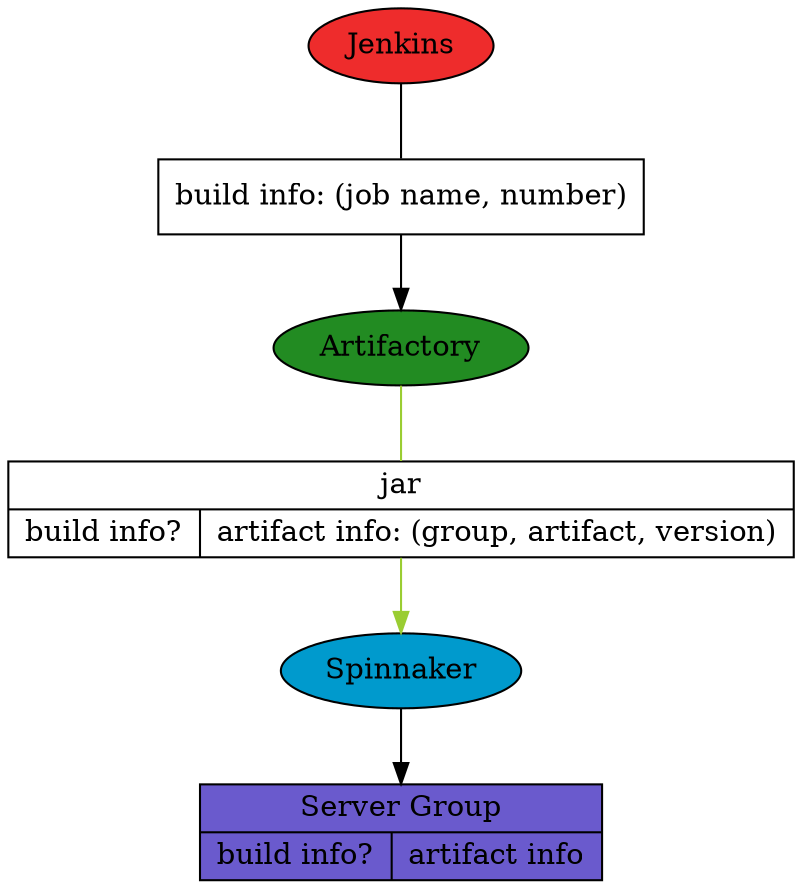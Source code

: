 digraph servers {

	jenkins [label = "Jenkins", fillcolor=firebrick2, style=filled]
	artifactory [label = "Artifactory", fillcolor=forestgreen, style=filled]
	spinnaker [label = "Spinnaker", fillcolor=deepskyblue3, style=filled]
	serverGroup [shape=record, label = "{Server Group | {build info? | artifact info}}", fillcolor=slateblue, style=filled]
	buildInfo [shape=record, label = "{build info: (job name, number)}"]
	trigger [shape=record, label = "{jar | {build info? | {artifact info: (group, artifact, version)}}}"]

    jenkins -> buildInfo [dir=none]
    buildInfo -> artifactory
    artifactory -> trigger [dir=none color=yellowgreen]
    trigger -> spinnaker [color= yellowgreen]
	spinnaker -> serverGroup
	
}